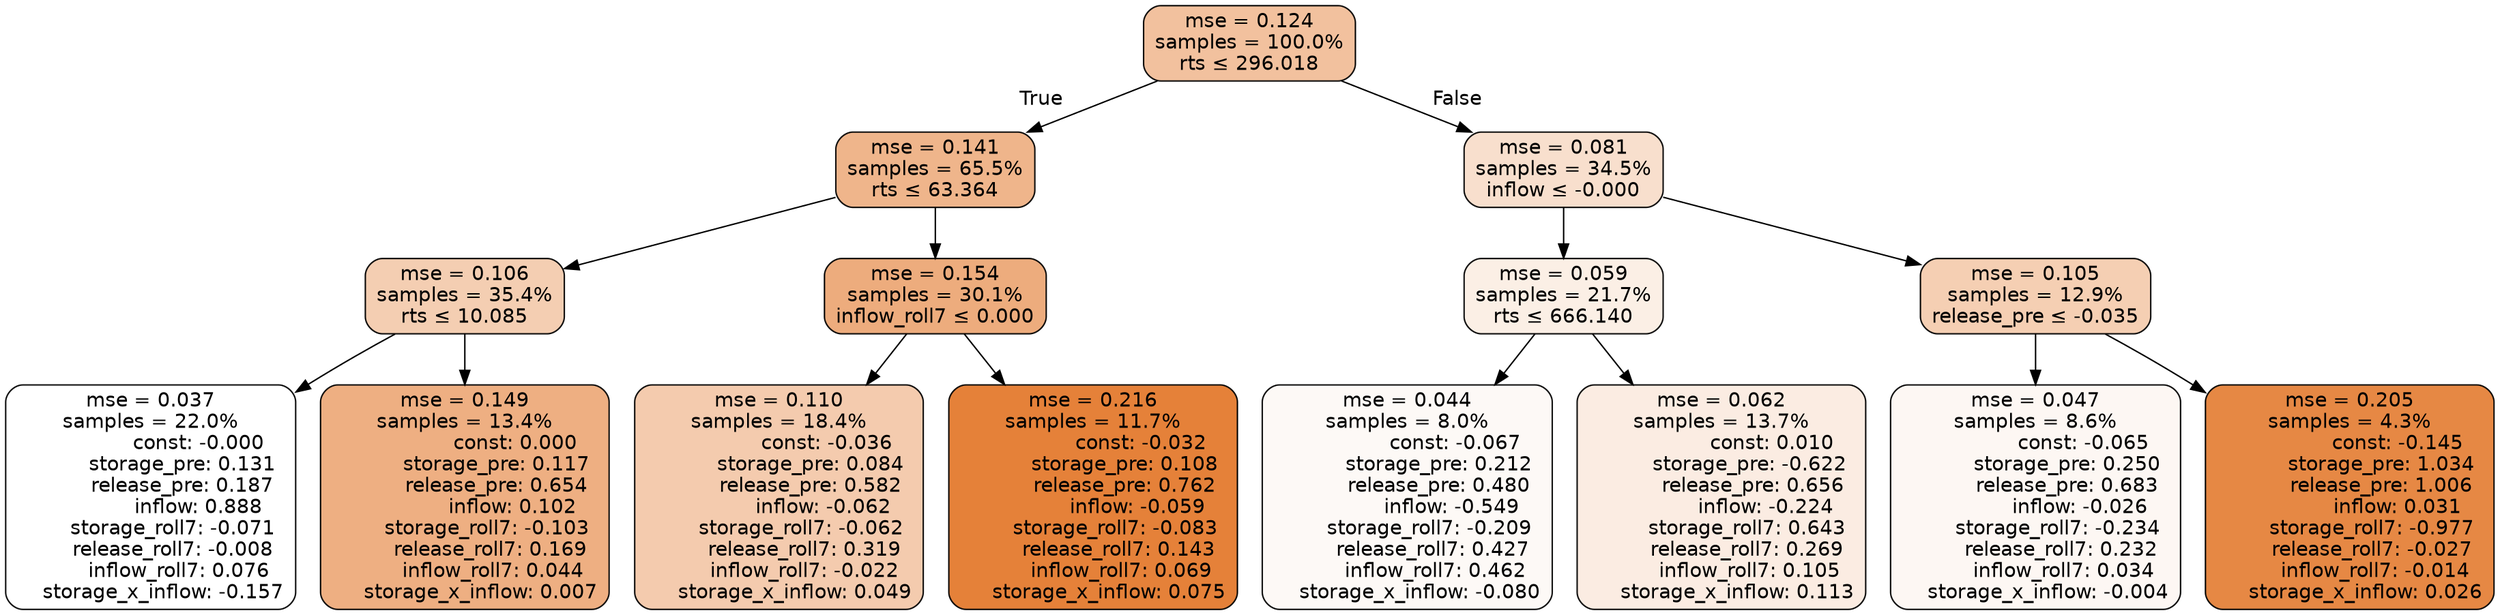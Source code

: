 digraph tree {
bgcolor="transparent"
node [shape=rectangle, style="filled, rounded", color="black", fontname=helvetica] ;
edge [fontname=helvetica] ;
	"0" [label="mse = 0.124
samples = 100.0%
rts &le; 296.018", fillcolor="#f2c19e"]
	"1" [label="mse = 0.141
samples = 65.5%
rts &le; 63.364", fillcolor="#efb58b"]
	"2" [label="mse = 0.106
samples = 35.4%
rts &le; 10.085", fillcolor="#f4ceb2"]
	"3" [label="mse = 0.037
samples = 22.0%
               const: -0.000
          storage_pre: 0.131
          release_pre: 0.187
               inflow: 0.888
       storage_roll7: -0.071
       release_roll7: -0.008
         inflow_roll7: 0.076
    storage_x_inflow: -0.157", fillcolor="#ffffff"]
	"4" [label="mse = 0.149
samples = 13.4%
                const: 0.000
          storage_pre: 0.117
          release_pre: 0.654
               inflow: 0.102
       storage_roll7: -0.103
        release_roll7: 0.169
         inflow_roll7: 0.044
     storage_x_inflow: 0.007", fillcolor="#eeaf82"]
	"5" [label="mse = 0.154
samples = 30.1%
inflow_roll7 &le; 0.000", fillcolor="#edac7d"]
	"6" [label="mse = 0.110
samples = 18.4%
               const: -0.036
          storage_pre: 0.084
          release_pre: 0.582
              inflow: -0.062
       storage_roll7: -0.062
        release_roll7: 0.319
        inflow_roll7: -0.022
     storage_x_inflow: 0.049", fillcolor="#f4cbae"]
	"7" [label="mse = 0.216
samples = 11.7%
               const: -0.032
          storage_pre: 0.108
          release_pre: 0.762
              inflow: -0.059
       storage_roll7: -0.083
        release_roll7: 0.143
         inflow_roll7: 0.069
     storage_x_inflow: 0.075", fillcolor="#e58139"]
	"8" [label="mse = 0.081
samples = 34.5%
inflow &le; -0.000", fillcolor="#f8dfcd"]
	"9" [label="mse = 0.059
samples = 21.7%
rts &le; 666.140", fillcolor="#fbefe5"]
	"10" [label="mse = 0.044
samples = 8.0%
               const: -0.067
          storage_pre: 0.212
          release_pre: 0.480
              inflow: -0.549
       storage_roll7: -0.209
        release_roll7: 0.427
         inflow_roll7: 0.462
    storage_x_inflow: -0.080", fillcolor="#fdf9f6"]
	"11" [label="mse = 0.062
samples = 13.7%
                const: 0.010
         storage_pre: -0.622
          release_pre: 0.656
              inflow: -0.224
        storage_roll7: 0.643
        release_roll7: 0.269
         inflow_roll7: 0.105
     storage_x_inflow: 0.113", fillcolor="#fbece2"]
	"12" [label="mse = 0.105
samples = 12.9%
release_pre &le; -0.035", fillcolor="#f5cfb3"]
	"13" [label="mse = 0.047
samples = 8.6%
               const: -0.065
          storage_pre: 0.250
          release_pre: 0.683
              inflow: -0.026
       storage_roll7: -0.234
        release_roll7: 0.232
         inflow_roll7: 0.034
    storage_x_inflow: -0.004", fillcolor="#fdf7f3"]
	"14" [label="mse = 0.205
samples = 4.3%
               const: -0.145
          storage_pre: 1.034
          release_pre: 1.006
               inflow: 0.031
       storage_roll7: -0.977
       release_roll7: -0.027
        inflow_roll7: -0.014
     storage_x_inflow: 0.026", fillcolor="#e68844"]

	"0" -> "1" [labeldistance=2.5, labelangle=45, headlabel="True"]
	"1" -> "2"
	"2" -> "3"
	"2" -> "4"
	"1" -> "5"
	"5" -> "6"
	"5" -> "7"
	"0" -> "8" [labeldistance=2.5, labelangle=-45, headlabel="False"]
	"8" -> "9"
	"9" -> "10"
	"9" -> "11"
	"8" -> "12"
	"12" -> "13"
	"12" -> "14"
}